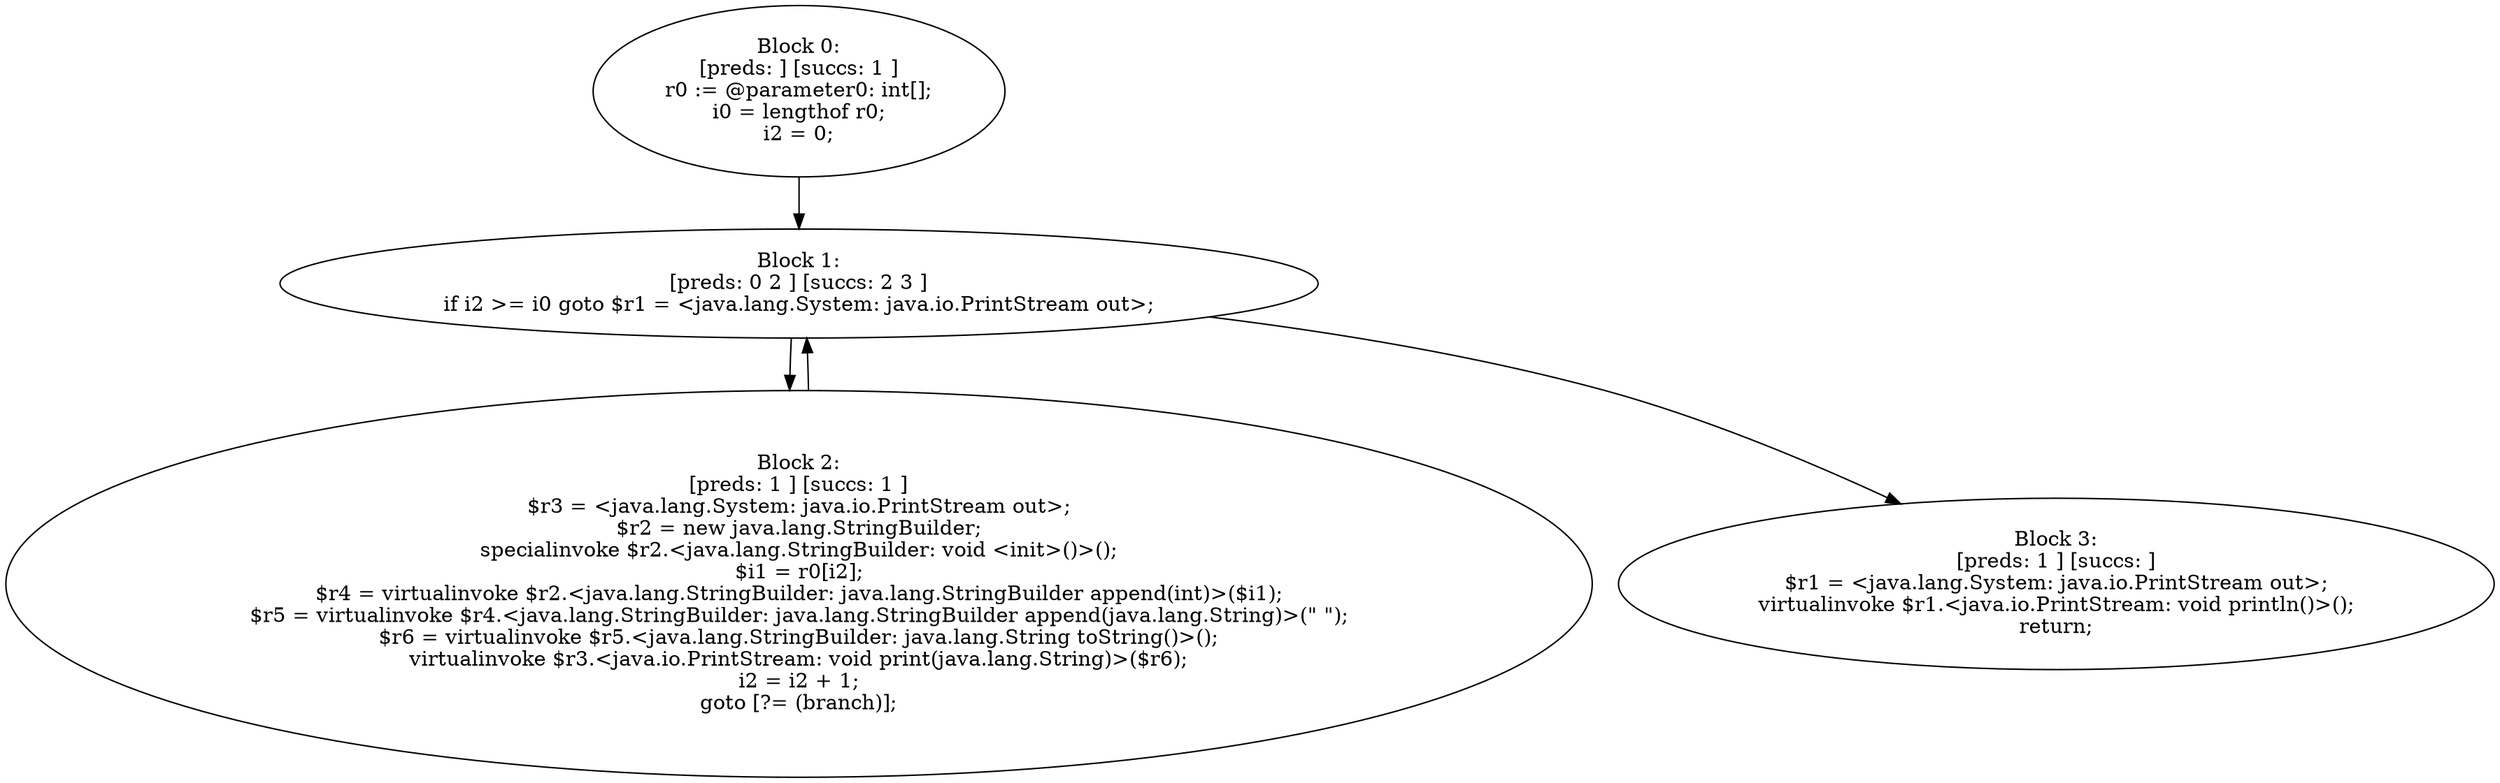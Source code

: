 digraph "unitGraph" {
    "Block 0:
[preds: ] [succs: 1 ]
r0 := @parameter0: int[];
i0 = lengthof r0;
i2 = 0;
"
    "Block 1:
[preds: 0 2 ] [succs: 2 3 ]
if i2 >= i0 goto $r1 = <java.lang.System: java.io.PrintStream out>;
"
    "Block 2:
[preds: 1 ] [succs: 1 ]
$r3 = <java.lang.System: java.io.PrintStream out>;
$r2 = new java.lang.StringBuilder;
specialinvoke $r2.<java.lang.StringBuilder: void <init>()>();
$i1 = r0[i2];
$r4 = virtualinvoke $r2.<java.lang.StringBuilder: java.lang.StringBuilder append(int)>($i1);
$r5 = virtualinvoke $r4.<java.lang.StringBuilder: java.lang.StringBuilder append(java.lang.String)>(\" \");
$r6 = virtualinvoke $r5.<java.lang.StringBuilder: java.lang.String toString()>();
virtualinvoke $r3.<java.io.PrintStream: void print(java.lang.String)>($r6);
i2 = i2 + 1;
goto [?= (branch)];
"
    "Block 3:
[preds: 1 ] [succs: ]
$r1 = <java.lang.System: java.io.PrintStream out>;
virtualinvoke $r1.<java.io.PrintStream: void println()>();
return;
"
    "Block 0:
[preds: ] [succs: 1 ]
r0 := @parameter0: int[];
i0 = lengthof r0;
i2 = 0;
"->"Block 1:
[preds: 0 2 ] [succs: 2 3 ]
if i2 >= i0 goto $r1 = <java.lang.System: java.io.PrintStream out>;
";
    "Block 1:
[preds: 0 2 ] [succs: 2 3 ]
if i2 >= i0 goto $r1 = <java.lang.System: java.io.PrintStream out>;
"->"Block 2:
[preds: 1 ] [succs: 1 ]
$r3 = <java.lang.System: java.io.PrintStream out>;
$r2 = new java.lang.StringBuilder;
specialinvoke $r2.<java.lang.StringBuilder: void <init>()>();
$i1 = r0[i2];
$r4 = virtualinvoke $r2.<java.lang.StringBuilder: java.lang.StringBuilder append(int)>($i1);
$r5 = virtualinvoke $r4.<java.lang.StringBuilder: java.lang.StringBuilder append(java.lang.String)>(\" \");
$r6 = virtualinvoke $r5.<java.lang.StringBuilder: java.lang.String toString()>();
virtualinvoke $r3.<java.io.PrintStream: void print(java.lang.String)>($r6);
i2 = i2 + 1;
goto [?= (branch)];
";
    "Block 1:
[preds: 0 2 ] [succs: 2 3 ]
if i2 >= i0 goto $r1 = <java.lang.System: java.io.PrintStream out>;
"->"Block 3:
[preds: 1 ] [succs: ]
$r1 = <java.lang.System: java.io.PrintStream out>;
virtualinvoke $r1.<java.io.PrintStream: void println()>();
return;
";
    "Block 2:
[preds: 1 ] [succs: 1 ]
$r3 = <java.lang.System: java.io.PrintStream out>;
$r2 = new java.lang.StringBuilder;
specialinvoke $r2.<java.lang.StringBuilder: void <init>()>();
$i1 = r0[i2];
$r4 = virtualinvoke $r2.<java.lang.StringBuilder: java.lang.StringBuilder append(int)>($i1);
$r5 = virtualinvoke $r4.<java.lang.StringBuilder: java.lang.StringBuilder append(java.lang.String)>(\" \");
$r6 = virtualinvoke $r5.<java.lang.StringBuilder: java.lang.String toString()>();
virtualinvoke $r3.<java.io.PrintStream: void print(java.lang.String)>($r6);
i2 = i2 + 1;
goto [?= (branch)];
"->"Block 1:
[preds: 0 2 ] [succs: 2 3 ]
if i2 >= i0 goto $r1 = <java.lang.System: java.io.PrintStream out>;
";
}
